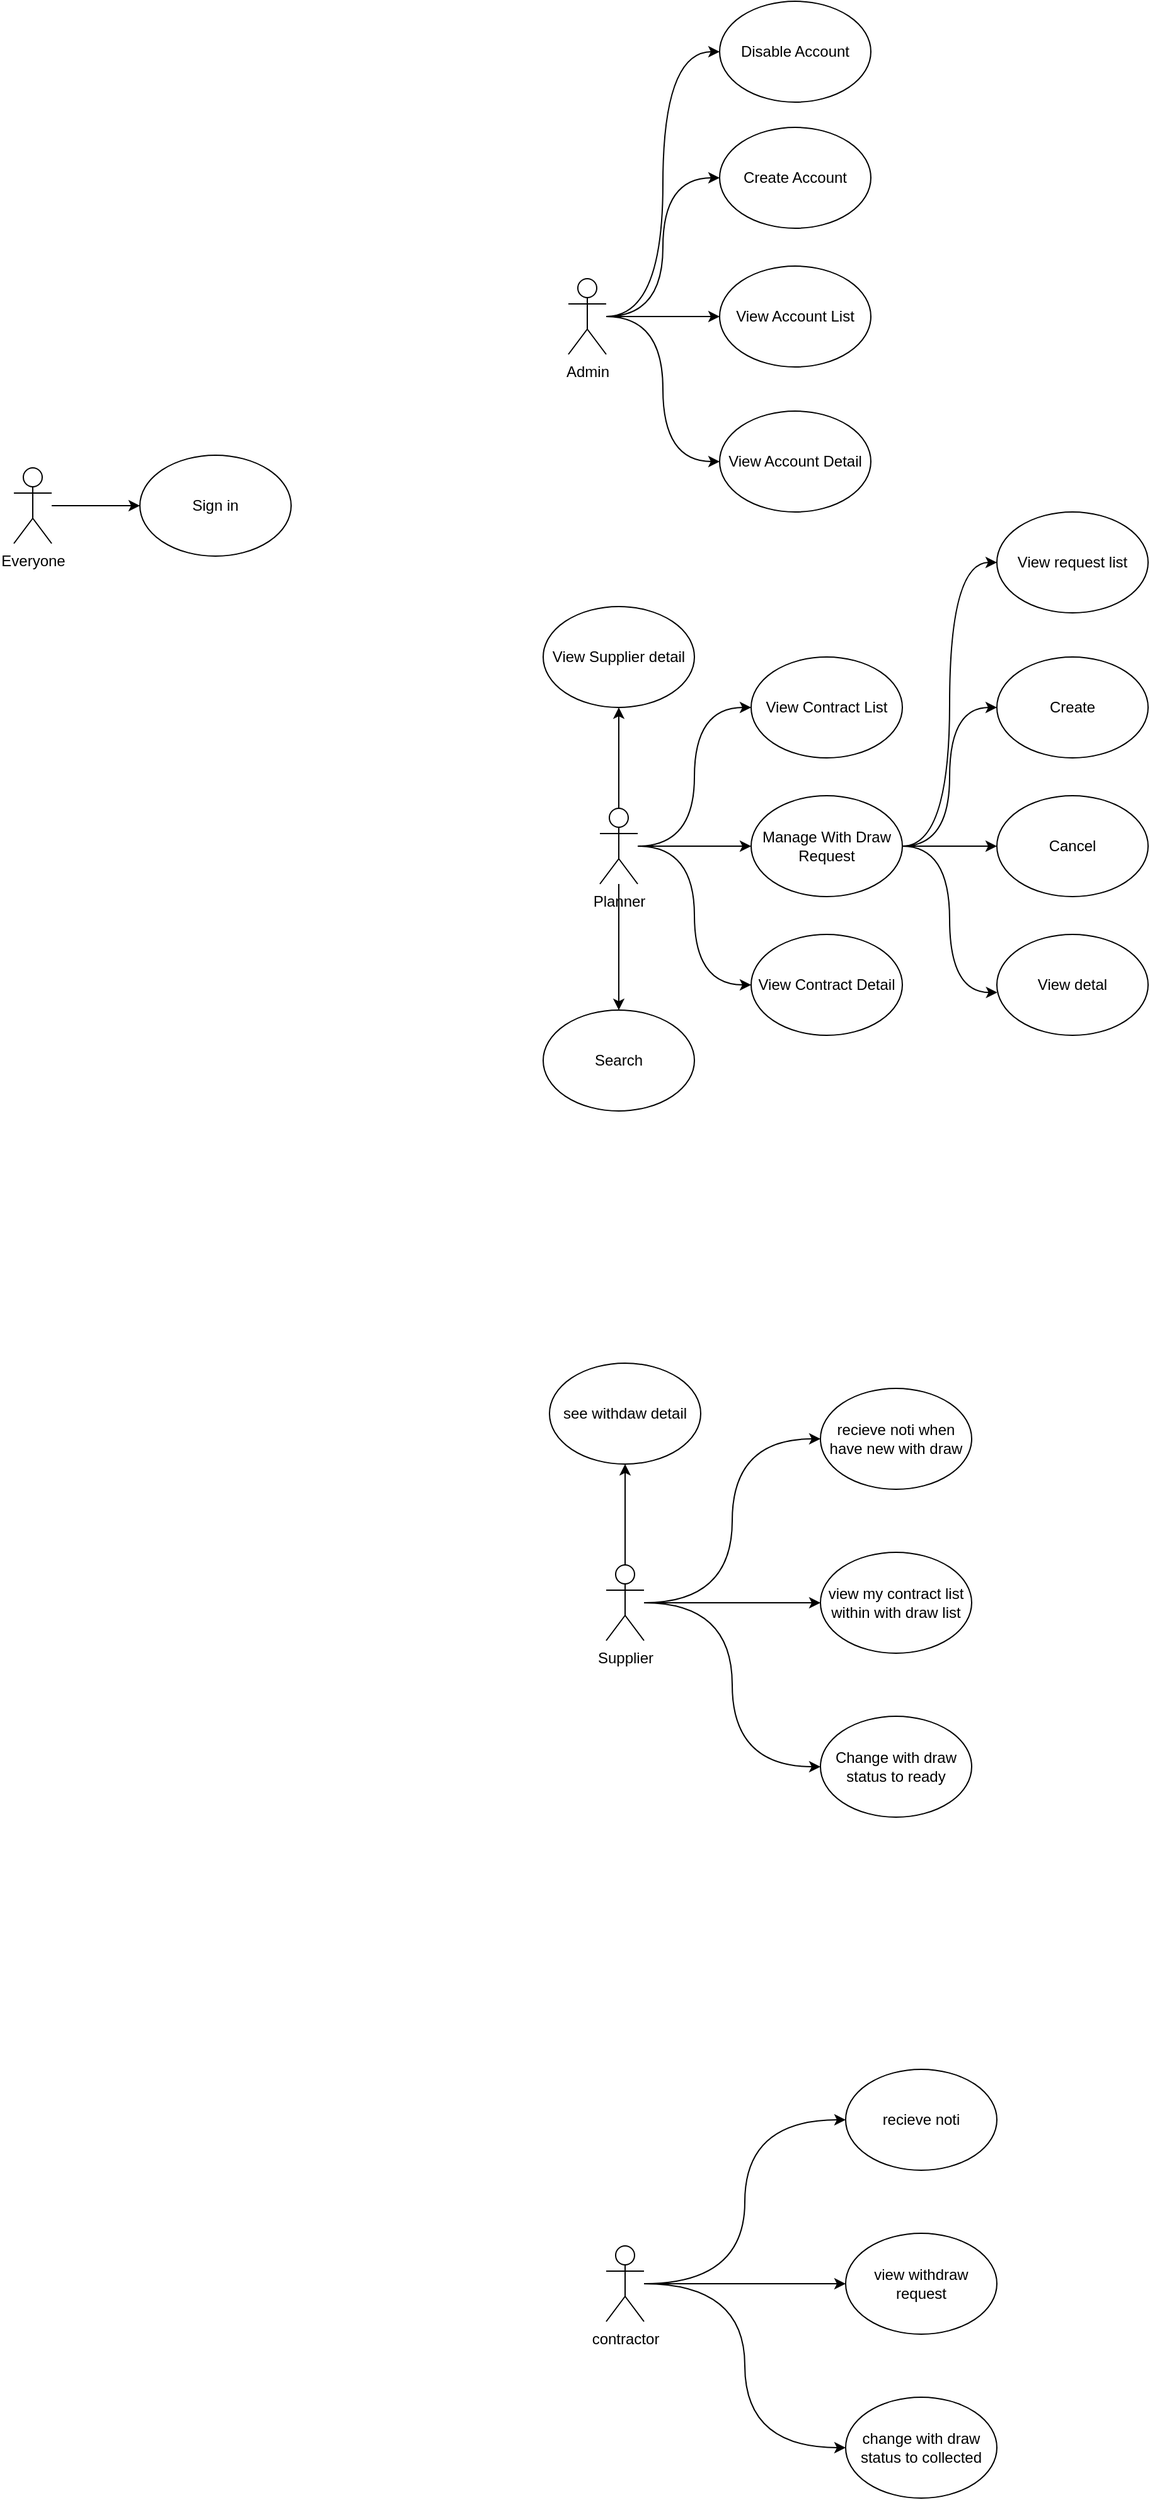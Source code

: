 <mxfile version="20.5.3" type="embed"><diagram id="x0iD5oa10G_bIRBr6YR8" name="Page-1"><mxGraphModel dx="1212" dy="1043" grid="1" gridSize="20" guides="1" tooltips="1" connect="1" arrows="1" fold="1" page="0" pageScale="1" pageWidth="850" pageHeight="1100" math="0" shadow="0"><root><mxCell id="0"/><mxCell id="1" parent="0"/><mxCell id="11" style="edgeStyle=orthogonalEdgeStyle;rounded=1;orthogonalLoop=1;jettySize=auto;html=1;curved=1;" parent="1" source="3" target="6" edge="1"><mxGeometry relative="1" as="geometry"/></mxCell><mxCell id="13" style="edgeStyle=orthogonalEdgeStyle;rounded=1;orthogonalLoop=1;jettySize=auto;html=1;entryX=0;entryY=0.5;entryDx=0;entryDy=0;curved=1;" parent="1" source="3" target="12" edge="1"><mxGeometry relative="1" as="geometry"/></mxCell><mxCell id="14" style="edgeStyle=orthogonalEdgeStyle;rounded=1;orthogonalLoop=1;jettySize=auto;html=1;entryX=0;entryY=0.5;entryDx=0;entryDy=0;curved=1;" parent="1" source="3" target="5" edge="1"><mxGeometry relative="1" as="geometry"/></mxCell><mxCell id="39" style="edgeStyle=orthogonalEdgeStyle;rounded=1;orthogonalLoop=1;jettySize=auto;html=1;entryX=0;entryY=0.5;entryDx=0;entryDy=0;curved=1;" parent="1" source="3" target="38" edge="1"><mxGeometry relative="1" as="geometry"/></mxCell><mxCell id="3" value="Admin" style="shape=umlActor;verticalLabelPosition=bottom;verticalAlign=top;html=1;outlineConnect=0;rounded=1;" parent="1" vertex="1"><mxGeometry x="380" y="140" width="30" height="60" as="geometry"/></mxCell><mxCell id="4" value="Sign in" style="ellipse;whiteSpace=wrap;html=1;rounded=1;" parent="1" vertex="1"><mxGeometry x="40" y="280" width="120" height="80" as="geometry"/></mxCell><mxCell id="5" value="Create Account" style="ellipse;whiteSpace=wrap;html=1;rounded=1;" parent="1" vertex="1"><mxGeometry x="500" y="20" width="120" height="80" as="geometry"/></mxCell><mxCell id="6" value="View Account List" style="ellipse;whiteSpace=wrap;html=1;rounded=1;" parent="1" vertex="1"><mxGeometry x="500" y="130" width="120" height="80" as="geometry"/></mxCell><mxCell id="9" style="edgeStyle=orthogonalEdgeStyle;rounded=1;orthogonalLoop=1;jettySize=auto;html=1;curved=1;" parent="1" source="7" target="4" edge="1"><mxGeometry relative="1" as="geometry"/></mxCell><mxCell id="7" value="Everyone" style="shape=umlActor;verticalLabelPosition=bottom;verticalAlign=top;html=1;outlineConnect=0;rounded=1;" parent="1" vertex="1"><mxGeometry x="-60" y="290" width="30" height="60" as="geometry"/></mxCell><mxCell id="12" value="View Account Detail" style="ellipse;whiteSpace=wrap;html=1;rounded=1;" parent="1" vertex="1"><mxGeometry x="500" y="245" width="120" height="80" as="geometry"/></mxCell><mxCell id="15" style="edgeStyle=orthogonalEdgeStyle;rounded=1;orthogonalLoop=1;jettySize=auto;html=1;curved=1;" parent="1" source="18" target="20" edge="1"><mxGeometry relative="1" as="geometry"/></mxCell><mxCell id="16" style="edgeStyle=orthogonalEdgeStyle;rounded=1;orthogonalLoop=1;jettySize=auto;html=1;entryX=0;entryY=0.5;entryDx=0;entryDy=0;curved=1;" parent="1" source="18" target="21" edge="1"><mxGeometry relative="1" as="geometry"/></mxCell><mxCell id="17" style="edgeStyle=orthogonalEdgeStyle;rounded=1;orthogonalLoop=1;jettySize=auto;html=1;entryX=0;entryY=0.5;entryDx=0;entryDy=0;curved=1;" parent="1" source="18" target="19" edge="1"><mxGeometry relative="1" as="geometry"/></mxCell><mxCell id="24" style="edgeStyle=orthogonalEdgeStyle;rounded=1;orthogonalLoop=1;jettySize=auto;html=1;curved=1;" parent="1" source="18" target="22" edge="1"><mxGeometry relative="1" as="geometry"/></mxCell><mxCell id="26" style="edgeStyle=orthogonalEdgeStyle;rounded=1;orthogonalLoop=1;jettySize=auto;html=1;entryX=0.5;entryY=1;entryDx=0;entryDy=0;curved=1;" parent="1" source="18" target="25" edge="1"><mxGeometry relative="1" as="geometry"/></mxCell><mxCell id="18" value="Planner" style="shape=umlActor;verticalLabelPosition=bottom;verticalAlign=top;html=1;outlineConnect=0;rounded=1;" parent="1" vertex="1"><mxGeometry x="405" y="560" width="30" height="60" as="geometry"/></mxCell><mxCell id="19" value="View Contract List" style="ellipse;whiteSpace=wrap;html=1;rounded=1;" parent="1" vertex="1"><mxGeometry x="525" y="440" width="120" height="80" as="geometry"/></mxCell><mxCell id="28" value="" style="edgeStyle=orthogonalEdgeStyle;curved=1;rounded=1;orthogonalLoop=1;jettySize=auto;html=1;entryX=0;entryY=0.5;entryDx=0;entryDy=0;" parent="1" source="20" target="27" edge="1"><mxGeometry relative="1" as="geometry"/></mxCell><mxCell id="31" style="edgeStyle=orthogonalEdgeStyle;curved=1;rounded=1;orthogonalLoop=1;jettySize=auto;html=1;" parent="1" source="20" target="30" edge="1"><mxGeometry relative="1" as="geometry"/></mxCell><mxCell id="37" style="edgeStyle=orthogonalEdgeStyle;curved=1;rounded=1;orthogonalLoop=1;jettySize=auto;html=1;entryX=0.003;entryY=0.575;entryDx=0;entryDy=0;entryPerimeter=0;" parent="1" source="20" target="36" edge="1"><mxGeometry relative="1" as="geometry"/></mxCell><mxCell id="47" style="edgeStyle=orthogonalEdgeStyle;rounded=1;orthogonalLoop=1;jettySize=auto;html=1;curved=1;entryX=0;entryY=0.5;entryDx=0;entryDy=0;" edge="1" parent="1" source="20" target="46"><mxGeometry relative="1" as="geometry"/></mxCell><mxCell id="20" value="Manage With Draw Request" style="ellipse;whiteSpace=wrap;html=1;rounded=1;" parent="1" vertex="1"><mxGeometry x="525" y="550" width="120" height="80" as="geometry"/></mxCell><mxCell id="21" value="View Contract Detail" style="ellipse;whiteSpace=wrap;html=1;rounded=1;" parent="1" vertex="1"><mxGeometry x="525" y="660" width="120" height="80" as="geometry"/></mxCell><mxCell id="22" value="Search" style="ellipse;whiteSpace=wrap;html=1;rounded=1;" parent="1" vertex="1"><mxGeometry x="360" y="720" width="120" height="80" as="geometry"/></mxCell><mxCell id="25" value="View Supplier detail" style="ellipse;whiteSpace=wrap;html=1;rounded=1;" parent="1" vertex="1"><mxGeometry x="360" y="400" width="120" height="80" as="geometry"/></mxCell><mxCell id="27" value="Create" style="ellipse;whiteSpace=wrap;html=1;rounded=1;" parent="1" vertex="1"><mxGeometry x="720" y="440" width="120" height="80" as="geometry"/></mxCell><mxCell id="30" value="Cancel" style="ellipse;whiteSpace=wrap;html=1;rounded=1;" parent="1" vertex="1"><mxGeometry x="720" y="550" width="120" height="80" as="geometry"/></mxCell><mxCell id="36" value="View detal" style="ellipse;whiteSpace=wrap;html=1;rounded=1;" parent="1" vertex="1"><mxGeometry x="720" y="660" width="120" height="80" as="geometry"/></mxCell><mxCell id="38" value="Disable Account" style="ellipse;whiteSpace=wrap;html=1;rounded=1;" parent="1" vertex="1"><mxGeometry x="500" y="-80" width="120" height="80" as="geometry"/></mxCell><mxCell id="50" style="edgeStyle=orthogonalEdgeStyle;curved=1;rounded=1;orthogonalLoop=1;jettySize=auto;html=1;entryX=0;entryY=0.5;entryDx=0;entryDy=0;" edge="1" parent="1" source="40" target="49"><mxGeometry relative="1" as="geometry"/></mxCell><mxCell id="54" style="edgeStyle=orthogonalEdgeStyle;curved=1;rounded=1;orthogonalLoop=1;jettySize=auto;html=1;entryX=0;entryY=0.5;entryDx=0;entryDy=0;" edge="1" parent="1" source="40" target="53"><mxGeometry relative="1" as="geometry"/></mxCell><mxCell id="56" style="edgeStyle=orthogonalEdgeStyle;curved=1;rounded=1;orthogonalLoop=1;jettySize=auto;html=1;entryX=0;entryY=0.5;entryDx=0;entryDy=0;" edge="1" parent="1" source="40" target="55"><mxGeometry relative="1" as="geometry"/></mxCell><mxCell id="59" style="edgeStyle=orthogonalEdgeStyle;curved=1;rounded=1;orthogonalLoop=1;jettySize=auto;html=1;" edge="1" parent="1" source="40" target="58"><mxGeometry relative="1" as="geometry"/></mxCell><mxCell id="40" value="Supplier" style="shape=umlActor;verticalLabelPosition=bottom;verticalAlign=top;html=1;outlineConnect=0;rounded=1;" vertex="1" parent="1"><mxGeometry x="410" y="1160" width="30" height="60" as="geometry"/></mxCell><mxCell id="46" value="View request list" style="ellipse;whiteSpace=wrap;html=1;rounded=1;" vertex="1" parent="1"><mxGeometry x="720" y="325" width="120" height="80" as="geometry"/></mxCell><mxCell id="49" value="view my contract list within with draw list" style="ellipse;whiteSpace=wrap;html=1;rounded=1;" vertex="1" parent="1"><mxGeometry x="580" y="1150" width="120" height="80" as="geometry"/></mxCell><mxCell id="53" value="recieve noti when have new with draw" style="ellipse;whiteSpace=wrap;html=1;rounded=1;" vertex="1" parent="1"><mxGeometry x="580" y="1020" width="120" height="80" as="geometry"/></mxCell><mxCell id="55" value="Change with draw status to ready" style="ellipse;whiteSpace=wrap;html=1;rounded=1;" vertex="1" parent="1"><mxGeometry x="580" y="1280" width="120" height="80" as="geometry"/></mxCell><mxCell id="58" value="see withdaw detail" style="ellipse;whiteSpace=wrap;html=1;rounded=1;" vertex="1" parent="1"><mxGeometry x="365" y="1000" width="120" height="80" as="geometry"/></mxCell><mxCell id="65" style="edgeStyle=orthogonalEdgeStyle;curved=1;rounded=1;orthogonalLoop=1;jettySize=auto;html=1;entryX=0;entryY=0.5;entryDx=0;entryDy=0;" edge="1" parent="1" source="60" target="64"><mxGeometry relative="1" as="geometry"/></mxCell><mxCell id="66" style="edgeStyle=orthogonalEdgeStyle;curved=1;rounded=1;orthogonalLoop=1;jettySize=auto;html=1;entryX=0;entryY=0.5;entryDx=0;entryDy=0;" edge="1" parent="1" source="60" target="63"><mxGeometry relative="1" as="geometry"/></mxCell><mxCell id="68" style="edgeStyle=orthogonalEdgeStyle;curved=1;rounded=1;orthogonalLoop=1;jettySize=auto;html=1;entryX=0;entryY=0.5;entryDx=0;entryDy=0;" edge="1" parent="1" source="60" target="67"><mxGeometry relative="1" as="geometry"/></mxCell><mxCell id="60" value="contractor" style="shape=umlActor;verticalLabelPosition=bottom;verticalAlign=top;html=1;outlineConnect=0;rounded=1;" vertex="1" parent="1"><mxGeometry x="410" y="1700" width="30" height="60" as="geometry"/></mxCell><mxCell id="63" value="view withdraw request" style="ellipse;whiteSpace=wrap;html=1;rounded=1;" vertex="1" parent="1"><mxGeometry x="600" y="1690" width="120" height="80" as="geometry"/></mxCell><mxCell id="64" value="recieve noti" style="ellipse;whiteSpace=wrap;html=1;rounded=1;" vertex="1" parent="1"><mxGeometry x="600" y="1560" width="120" height="80" as="geometry"/></mxCell><mxCell id="67" value="change with draw status to collected" style="ellipse;whiteSpace=wrap;html=1;rounded=1;" vertex="1" parent="1"><mxGeometry x="600" y="1820" width="120" height="80" as="geometry"/></mxCell></root></mxGraphModel></diagram></mxfile>